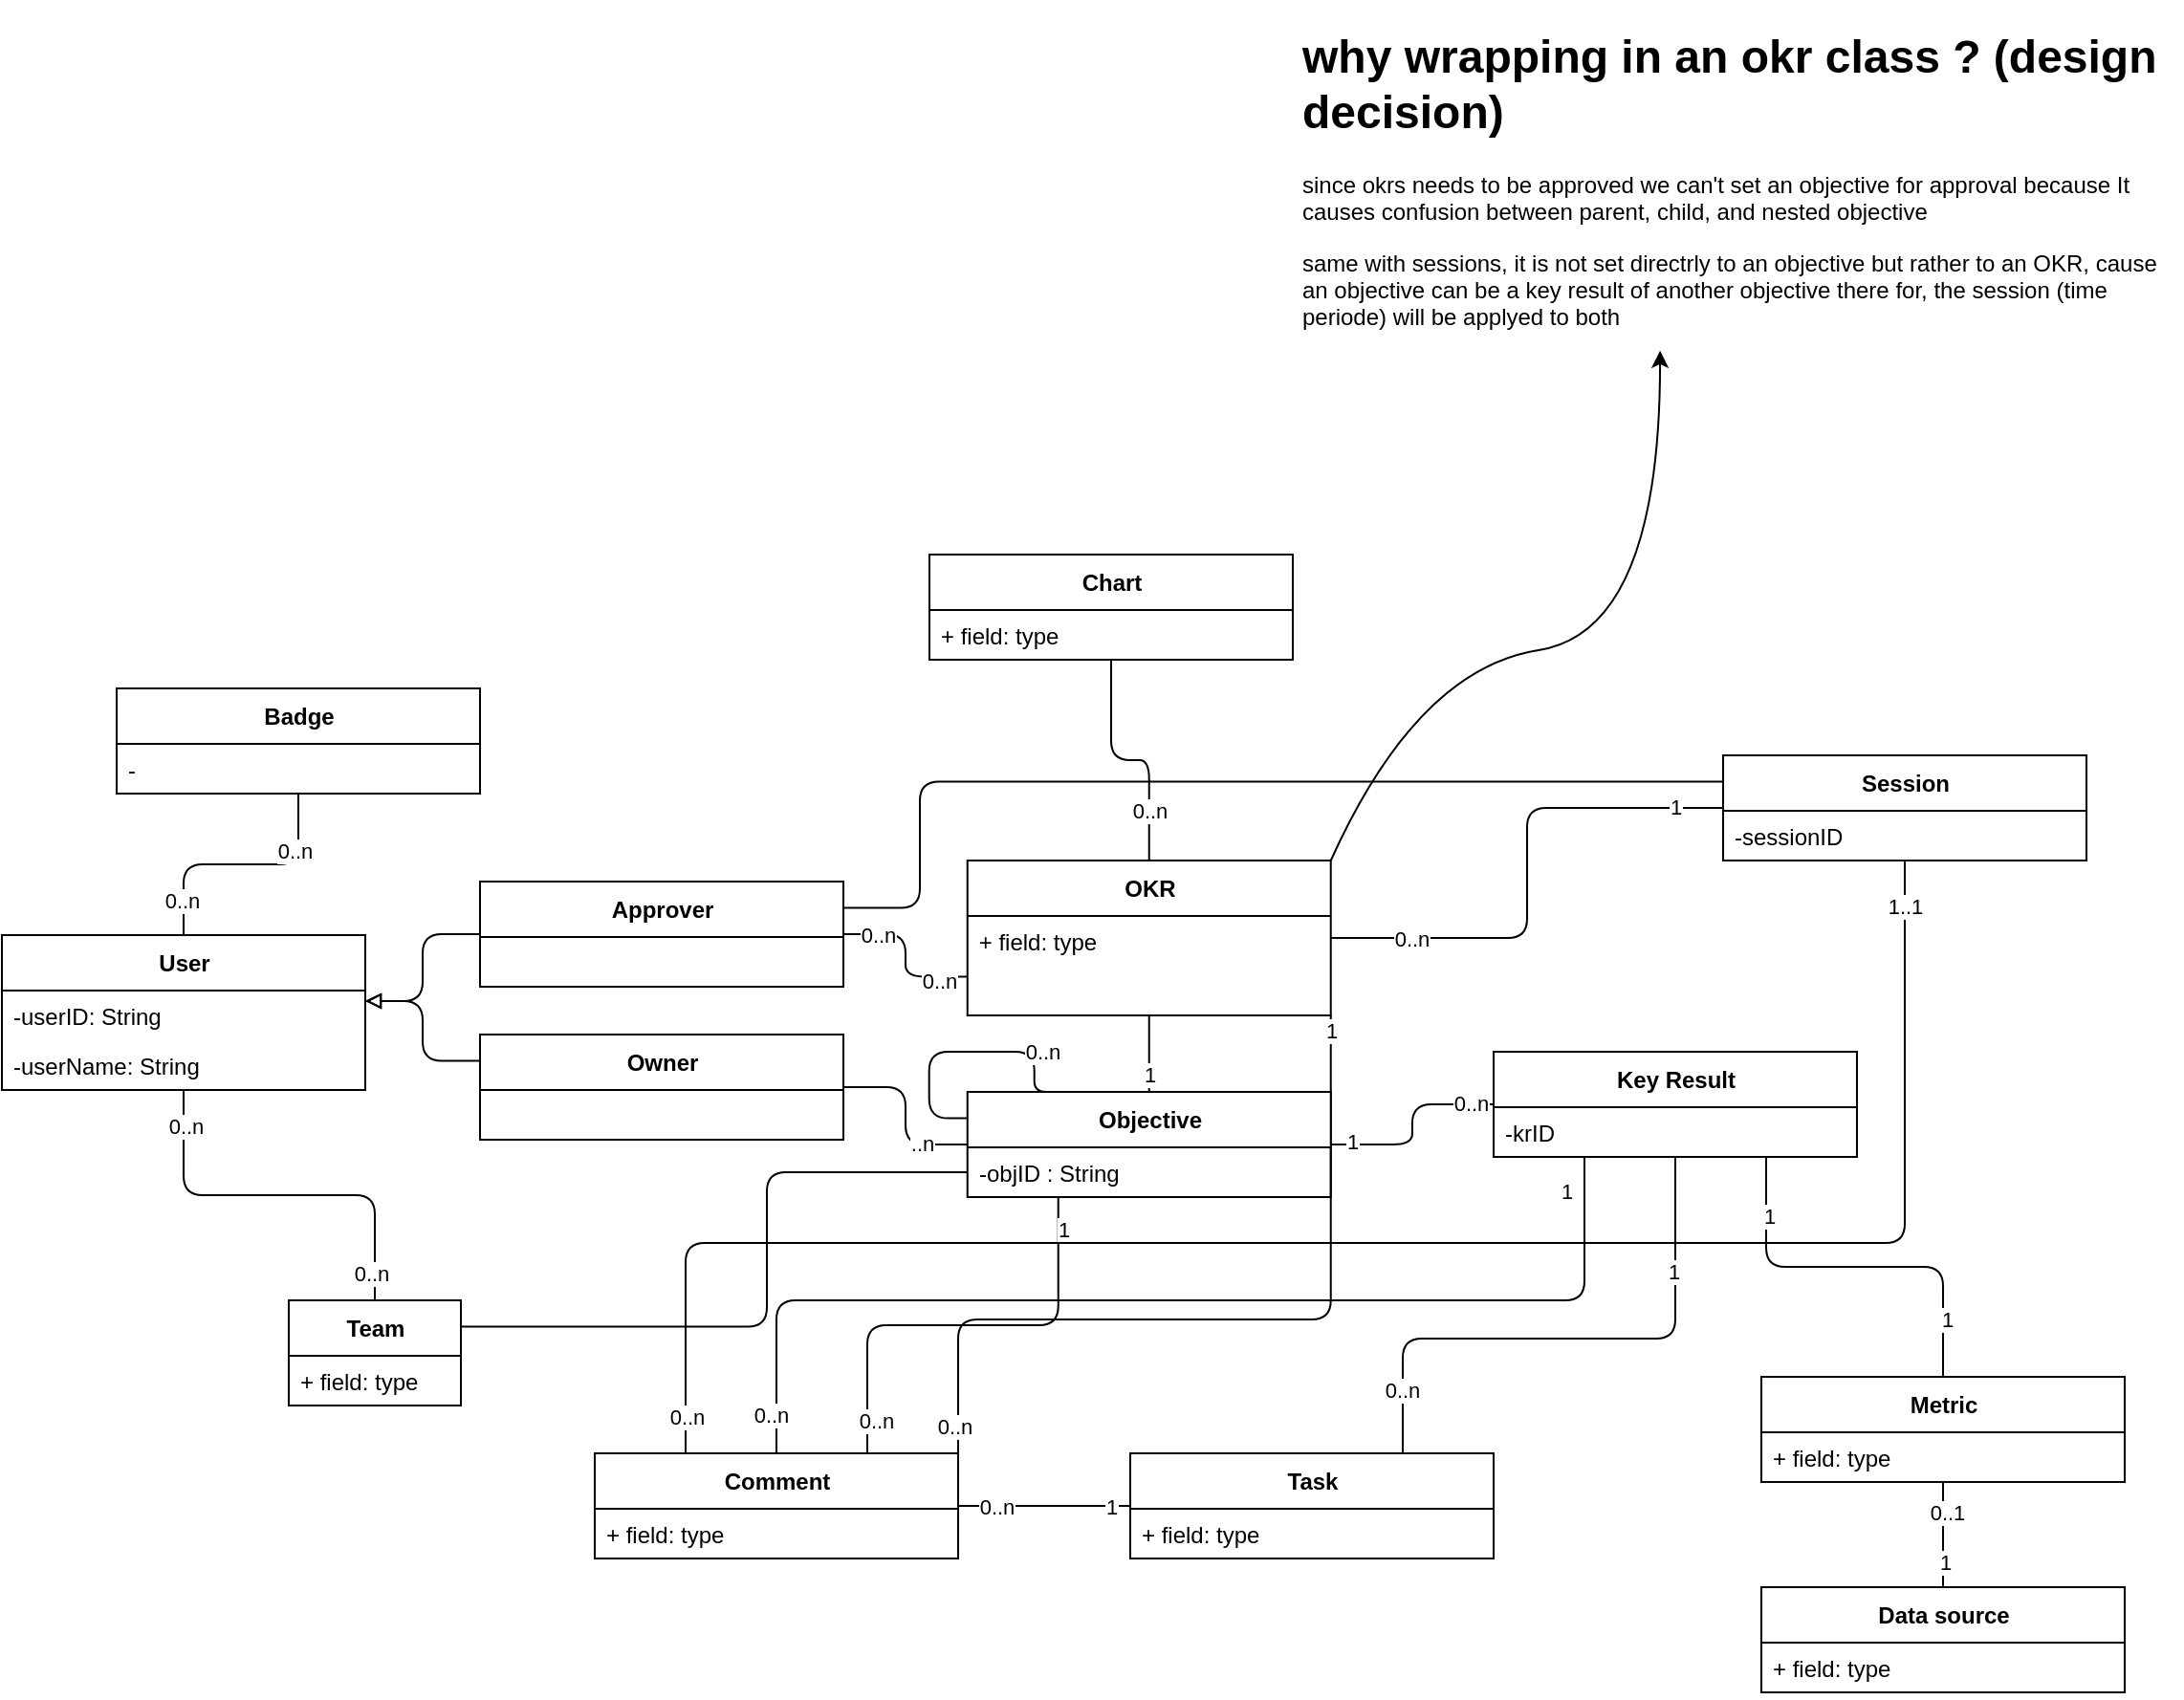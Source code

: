 <mxfile>
    <diagram id="W5ZfDLvo8_gCMa8vNS1i" name="Page-1">
        <mxGraphModel dx="1812" dy="1846" grid="1" gridSize="10" guides="1" tooltips="1" connect="1" arrows="1" fold="1" page="1" pageScale="1" pageWidth="850" pageHeight="1100" math="0" shadow="0">
            <root>
                <mxCell id="0"/>
                <mxCell id="1" parent="0"/>
                <mxCell id="dLR3dukY0bsqCnxzX5Ph-73" style="edgeStyle=elbowEdgeStyle;orthogonalLoop=1;jettySize=auto;elbow=vertical;html=1;entryX=0.5;entryY=0;entryDx=0;entryDy=0;endArrow=none;endFill=0;rounded=1;" parent="1" source="dLR3dukY0bsqCnxzX5Ph-20" target="dLR3dukY0bsqCnxzX5Ph-38" edge="1">
                    <mxGeometry relative="1" as="geometry"/>
                </mxCell>
                <mxCell id="dLR3dukY0bsqCnxzX5Ph-134" value="1" style="edgeLabel;html=1;align=center;verticalAlign=middle;resizable=0;points=[];fontSize=11;fontFamily=Helvetica;fontColor=default;" parent="dLR3dukY0bsqCnxzX5Ph-73" vertex="1" connectable="0">
                    <mxGeometry x="0.746" relative="1" as="geometry">
                        <mxPoint y="-4" as="offset"/>
                    </mxGeometry>
                </mxCell>
                <mxCell id="dLR3dukY0bsqCnxzX5Ph-100" style="edgeStyle=elbowEdgeStyle;shape=connector;orthogonalLoop=1;jettySize=auto;html=1;exitX=1;exitY=0.5;exitDx=0;exitDy=0;entryX=0;entryY=0.5;entryDx=0;entryDy=0;labelBackgroundColor=default;fontFamily=Helvetica;fontSize=11;fontColor=default;startArrow=none;startFill=0;endArrow=none;endFill=0;strokeColor=default;rounded=1;" parent="1" source="dLR3dukY0bsqCnxzX5Ph-20" target="dLR3dukY0bsqCnxzX5Ph-27" edge="1">
                    <mxGeometry relative="1" as="geometry"/>
                </mxCell>
                <mxCell id="dLR3dukY0bsqCnxzX5Ph-104" value="1" style="edgeLabel;html=1;align=center;verticalAlign=middle;resizable=0;points=[];fontSize=11;fontFamily=Helvetica;fontColor=default;" parent="dLR3dukY0bsqCnxzX5Ph-100" vertex="1" connectable="0">
                    <mxGeometry x="0.882" y="1" relative="1" as="geometry">
                        <mxPoint x="-9" as="offset"/>
                    </mxGeometry>
                </mxCell>
                <mxCell id="dLR3dukY0bsqCnxzX5Ph-105" value="0..n" style="edgeLabel;html=1;align=center;verticalAlign=middle;resizable=0;points=[];fontSize=11;fontFamily=Helvetica;fontColor=default;" parent="dLR3dukY0bsqCnxzX5Ph-100" vertex="1" connectable="0">
                    <mxGeometry x="-0.782" relative="1" as="geometry">
                        <mxPoint x="12" as="offset"/>
                    </mxGeometry>
                </mxCell>
                <mxCell id="dLR3dukY0bsqCnxzX5Ph-20" value="OKR" style="swimlane;fontStyle=1;align=center;verticalAlign=middle;childLayout=stackLayout;horizontal=1;startSize=29;horizontalStack=0;resizeParent=1;resizeParentMax=0;resizeLast=0;collapsible=0;marginBottom=0;html=1;sketch=0;shadow=0;" parent="1" vertex="1">
                    <mxGeometry x="214.87" y="220" width="190" height="81" as="geometry"/>
                </mxCell>
                <mxCell id="36" value="+ field: type" style="text;strokeColor=none;fillColor=none;align=left;verticalAlign=top;spacingLeft=4;spacingRight=4;overflow=hidden;rotatable=0;points=[[0,0.5],[1,0.5]];portConstraint=eastwest;sketch=0;shadow=0;" vertex="1" parent="dLR3dukY0bsqCnxzX5Ph-20">
                    <mxGeometry y="29" width="190" height="26" as="geometry"/>
                </mxCell>
                <mxCell id="84" style="text;strokeColor=none;fillColor=none;align=left;verticalAlign=top;spacingLeft=4;spacingRight=4;overflow=hidden;rotatable=0;points=[[0,0.5],[1,0.5]];portConstraint=eastwest;sketch=0;shadow=0;" vertex="1" parent="dLR3dukY0bsqCnxzX5Ph-20">
                    <mxGeometry y="55" width="190" height="26" as="geometry"/>
                </mxCell>
                <mxCell id="dLR3dukY0bsqCnxzX5Ph-69" style="edgeStyle=orthogonalEdgeStyle;orthogonalLoop=1;jettySize=auto;html=1;exitX=0;exitY=0.5;exitDx=0;exitDy=0;endArrow=none;endFill=0;rounded=1;" parent="1" source="dLR3dukY0bsqCnxzX5Ph-23" target="dLR3dukY0bsqCnxzX5Ph-38" edge="1">
                    <mxGeometry relative="1" as="geometry"/>
                </mxCell>
                <mxCell id="dLR3dukY0bsqCnxzX5Ph-70" value="0..n" style="edgeLabel;html=1;align=center;verticalAlign=middle;resizable=0;points=[];" parent="dLR3dukY0bsqCnxzX5Ph-69" vertex="1" connectable="0">
                    <mxGeometry x="-0.766" y="-1" relative="1" as="geometry">
                        <mxPoint as="offset"/>
                    </mxGeometry>
                </mxCell>
                <mxCell id="dLR3dukY0bsqCnxzX5Ph-71" value="1" style="edgeLabel;html=1;align=center;verticalAlign=middle;resizable=0;points=[];" parent="dLR3dukY0bsqCnxzX5Ph-69" vertex="1" connectable="0">
                    <mxGeometry x="0.787" y="-2" relative="1" as="geometry">
                        <mxPoint as="offset"/>
                    </mxGeometry>
                </mxCell>
                <mxCell id="11" style="edgeStyle=elbowEdgeStyle;elbow=vertical;html=1;exitX=0.5;exitY=1;exitDx=0;exitDy=0;entryX=0.75;entryY=0;entryDx=0;entryDy=0;fontFamily=Times New Roman;endArrow=none;endFill=0;" parent="1" source="dLR3dukY0bsqCnxzX5Ph-23" target="dLR3dukY0bsqCnxzX5Ph-33" edge="1">
                    <mxGeometry relative="1" as="geometry">
                        <Array as="points">
                            <mxPoint x="430" y="470"/>
                        </Array>
                    </mxGeometry>
                </mxCell>
                <mxCell id="14" value="1" style="edgeLabel;html=1;align=center;verticalAlign=middle;resizable=0;points=[];fontSize=11;fontFamily=Helvetica;fontColor=default;" parent="11" vertex="1" connectable="0">
                    <mxGeometry x="-0.351" relative="1" as="geometry">
                        <mxPoint y="-35" as="offset"/>
                    </mxGeometry>
                </mxCell>
                <mxCell id="15" value="0..n" style="edgeLabel;html=1;align=center;verticalAlign=middle;resizable=0;points=[];fontSize=11;fontFamily=Helvetica;fontColor=default;" parent="11" vertex="1" connectable="0">
                    <mxGeometry x="0.775" y="-1" relative="1" as="geometry">
                        <mxPoint as="offset"/>
                    </mxGeometry>
                </mxCell>
                <mxCell id="dLR3dukY0bsqCnxzX5Ph-23" value="Key Result&lt;span style=&quot;color: rgba(0 , 0 , 0 , 0) ; font-family: monospace ; font-size: 0px ; font-weight: 400&quot;&gt;%3CmxGraphModel%3E%3Croot%3E%3CmxCell%20id%3D%220%22%2F%3E%3CmxCell%20id%3D%221%22%20parent%3D%220%22%2F%3E%3CmxCell%20id%3D%222%22%20value%3D%22OKR%22%20style%3D%22swimlane%3BfontStyle%3D1%3Balign%3Dcenter%3BverticalAlign%3Dmiddle%3BchildLayout%3DstackLayout%3Bhorizontal%3D1%3BstartSize%3D29%3BhorizontalStack%3D0%3BresizeParent%3D1%3BresizeParentMax%3D0%3BresizeLast%3D0%3Bcollapsible%3D0%3BmarginBottom%3D0%3Bhtml%3D1%3B%22%20vertex%3D%221%22%20parent%3D%221%22%3E%3CmxGeometry%20x%3D%22230%22%20y%3D%22270%22%20width%3D%22140%22%20height%3D%2254%22%20as%3D%22geometry%22%2F%3E%3C%2FmxCell%3E%3C%2Froot%3E%3C%2FmxGraphModel%3E&lt;/span&gt;&lt;span style=&quot;color: rgba(0 , 0 , 0 , 0) ; font-family: monospace ; font-size: 0px ; font-weight: 400&quot;&gt;%3CmxGraphModel%3E%3Croot%3E%3CmxCell%20id%3D%220%22%2F%3E%3CmxCell%20id%3D%221%22%20parent%3D%220%22%2F%3E%3CmxCell%20id%3D%222%22%20value%3D%22OKR%22%20style%3D%22swimlane%3BfontStyle%3D1%3Balign%3Dcenter%3BverticalAlign%3Dmiddle%3BchildLayout%3DstackLayout%3Bhorizontal%3D1%3BstartSize%3D29%3BhorizontalStack%3D0%3BresizeParent%3D1%3BresizeParentMax%3D0%3BresizeLast%3D0%3Bcollapsible%3D0%3BmarginBottom%3D0%3Bhtml%3D1%3B%22%20vertex%3D%221%22%20parent%3D%221%22%3E%3CmxGeometry%20x%3D%22230%22%20y%3D%22270%22%20width%3D%22140%22%20height%3D%2254%22%20as%3D%22geometry%22%2F%3E%3C%2FmxCell%3E%3C%2Froot%3E%3C%2FmxGraphModel%3E&lt;/span&gt;" style="swimlane;fontStyle=1;align=center;verticalAlign=middle;childLayout=stackLayout;horizontal=1;startSize=29;horizontalStack=0;resizeParent=1;resizeParentMax=0;resizeLast=0;collapsible=0;marginBottom=0;html=1;sketch=0;shadow=0;" parent="1" vertex="1">
                    <mxGeometry x="490" y="320" width="190" height="55" as="geometry"/>
                </mxCell>
                <mxCell id="74" value="-krID" style="text;strokeColor=none;fillColor=none;align=left;verticalAlign=top;spacingLeft=4;spacingRight=4;overflow=hidden;rotatable=0;points=[[0,0.5],[1,0.5]];portConstraint=eastwest;shadow=0;sketch=0;fontFamily=Helvetica;fontSize=12;fontColor=default;startSize=29;html=1;" vertex="1" parent="dLR3dukY0bsqCnxzX5Ph-23">
                    <mxGeometry y="29" width="190" height="26" as="geometry"/>
                </mxCell>
                <mxCell id="dLR3dukY0bsqCnxzX5Ph-27" value="Session" style="swimlane;fontStyle=1;align=center;verticalAlign=middle;childLayout=stackLayout;horizontal=1;startSize=29;horizontalStack=0;resizeParent=1;resizeParentMax=0;resizeLast=0;collapsible=0;marginBottom=0;html=1;sketch=0;shadow=0;" parent="1" vertex="1">
                    <mxGeometry x="610" y="165" width="190" height="55" as="geometry"/>
                </mxCell>
                <mxCell id="49" value="-sessionID" style="text;strokeColor=none;fillColor=none;align=left;verticalAlign=top;spacingLeft=4;spacingRight=4;overflow=hidden;rotatable=0;points=[[0,0.5],[1,0.5]];portConstraint=eastwest;shadow=0;sketch=0;fontFamily=Helvetica;fontSize=12;fontColor=default;startSize=29;html=1;" vertex="1" parent="dLR3dukY0bsqCnxzX5Ph-27">
                    <mxGeometry y="29" width="190" height="26" as="geometry"/>
                </mxCell>
                <mxCell id="dLR3dukY0bsqCnxzX5Ph-96" style="edgeStyle=elbowEdgeStyle;shape=connector;orthogonalLoop=1;jettySize=auto;html=1;exitX=0.5;exitY=1;exitDx=0;exitDy=0;entryX=0.5;entryY=0;entryDx=0;entryDy=0;labelBackgroundColor=default;fontFamily=Helvetica;fontSize=11;fontColor=default;startArrow=none;startFill=0;endArrow=none;endFill=0;strokeColor=default;rounded=1;elbow=vertical;" parent="1" source="dLR3dukY0bsqCnxzX5Ph-28" target="dLR3dukY0bsqCnxzX5Ph-77" edge="1">
                    <mxGeometry relative="1" as="geometry"/>
                </mxCell>
                <mxCell id="dLR3dukY0bsqCnxzX5Ph-131" value="0..n" style="edgeLabel;html=1;align=center;verticalAlign=middle;resizable=0;points=[];fontSize=11;fontFamily=Helvetica;fontColor=default;" parent="dLR3dukY0bsqCnxzX5Ph-96" vertex="1" connectable="0">
                    <mxGeometry x="0.645" y="-2" relative="1" as="geometry">
                        <mxPoint y="23" as="offset"/>
                    </mxGeometry>
                </mxCell>
                <mxCell id="dLR3dukY0bsqCnxzX5Ph-132" value="0..n" style="edgeLabel;html=1;align=center;verticalAlign=middle;resizable=0;points=[];fontSize=11;fontFamily=Helvetica;fontColor=default;" parent="dLR3dukY0bsqCnxzX5Ph-96" vertex="1" connectable="0">
                    <mxGeometry x="-0.682" y="1" relative="1" as="geometry">
                        <mxPoint y="-15" as="offset"/>
                    </mxGeometry>
                </mxCell>
                <mxCell id="dLR3dukY0bsqCnxzX5Ph-28" value="User&lt;span style=&quot;color: rgba(0 , 0 , 0 , 0) ; font-family: monospace ; font-size: 0px ; font-weight: 400&quot;&gt;%3CmxGraphModel%3E%3Croot%3E%3CmxCell%20id%3D%220%22%2F%3E%3CmxCell%20id%3D%221%22%20parent%3D%220%22%2F%3E%3CmxCell%20id%3D%222%22%20value%3D%22Key%20Result%26lt%3Bspan%20style%3D%26quot%3Bcolor%3A%20rgba(0%20%2C%200%20%2C%200%20%2C%200)%20%3B%20font-family%3A%20monospace%20%3B%20font-size%3A%200px%20%3B%20font-weight%3A%20400%26quot%3B%26gt%3B%253CmxGraphModel%253E%253Croot%253E%253CmxCell%2520id%253D%25220%2522%252F%253E%253CmxCell%2520id%253D%25221%2522%2520parent%253D%25220%2522%252F%253E%253CmxCell%2520id%253D%25222%2522%2520value%253D%2522OKR%2522%2520style%253D%2522swimlane%253BfontStyle%253D1%253Balign%253Dcenter%253BverticalAlign%253Dmiddle%253BchildLayout%253DstackLayout%253Bhorizontal%253D1%253BstartSize%253D29%253BhorizontalStack%253D0%253BresizeParent%253D1%253BresizeParentMax%253D0%253BresizeLast%253D0%253Bcollapsible%253D0%253BmarginBottom%253D0%253Bhtml%253D1%253B%2522%2520vertex%253D%25221%2522%2520parent%253D%25221%2522%253E%253CmxGeometry%2520x%253D%2522230%2522%2520y%253D%2522270%2522%2520width%253D%2522140%2522%2520height%253D%252254%2522%2520as%253D%2522geometry%2522%252F%253E%253C%252FmxCell%253E%253C%252Froot%253E%253C%252FmxGraphModel%253E%26lt%3B%2Fspan%26gt%3B%26lt%3Bspan%20style%3D%26quot%3Bcolor%3A%20rgba(0%20%2C%200%20%2C%200%20%2C%200)%20%3B%20font-family%3A%20monospace%20%3B%20font-size%3A%200px%20%3B%20font-weight%3A%20400%26quot%3B%26gt%3B%253CmxGraphModel%253E%253Croot%253E%253CmxCell%2520id%253D%25220%2522%252F%253E%253CmxCell%2520id%253D%25221%2522%2520parent%253D%25220%2522%252F%253E%253CmxCell%2520id%253D%25222%2522%2520value%253D%2522OKR%2522%2520style%253D%2522swimlane%253BfontStyle%253D1%253Balign%253Dcenter%253BverticalAlign%253Dmiddle%253BchildLayout%253DstackLayout%253Bhorizontal%253D1%253BstartSize%253D29%253BhorizontalStack%253D0%253BresizeParent%253D1%253BresizeParentMax%253D0%253BresizeLast%253D0%253Bcollapsible%253D0%253BmarginBottom%253D0%253Bhtml%253D1%253B%2522%2520vertex%253D%25221%2522%2520parent%253D%25221%2522%253E%253CmxGeometry%2520x%253D%2522230%2522%2520y%253D%2522270%2522%2520width%253D%2522140%2522%2520height%253D%252254%2522%2520as%253D%2522geometry%2522%252F%253E%253C%252FmxCell%253E%253C%252Froot%253E%253C%252FmxGraphModel%253E%26lt%3B%2Fspan%26gt%3B%22%20style%3D%22swimlane%3BfontStyle%3D1%3Balign%3Dcenter%3BverticalAlign%3Dmiddle%3BchildLayout%3DstackLayout%3Bhorizontal%3D1%3BstartSize%3D29%3BhorizontalStack%3D0%3BresizeParent%3D1%3BresizeParentMax%3D0%3BresizeLast%3D0%3Bcollapsible%3D0%3BmarginBottom%3D0%3Bhtml%3D1%3B%22%20vertex%3D%221%22%20parent%3D%221%22%3E%3CmxGeometry%20x%3D%22500%22%20y%3D%22350%22%20width%3D%22140%22%20height%3D%2254%22%20as%3D%22geometry%22%2F%3E%3C%2FmxCell%3E%3C%2Froot%3E%3C%2FmxGraphModel%3E&lt;/span&gt;" style="swimlane;fontStyle=1;align=center;verticalAlign=middle;childLayout=stackLayout;horizontal=1;startSize=29;horizontalStack=0;resizeParent=1;resizeParentMax=0;resizeLast=0;collapsible=0;marginBottom=0;html=1;sketch=0;shadow=0;" parent="1" vertex="1">
                    <mxGeometry x="-290" y="259" width="190" height="81" as="geometry"/>
                </mxCell>
                <mxCell id="83" value="-userID: String" style="text;strokeColor=none;fillColor=none;align=left;verticalAlign=top;spacingLeft=4;spacingRight=4;overflow=hidden;rotatable=0;points=[[0,0.5],[1,0.5]];portConstraint=eastwest;shadow=0;sketch=0;fontFamily=Helvetica;fontSize=12;fontColor=default;startSize=29;html=1;" vertex="1" parent="dLR3dukY0bsqCnxzX5Ph-28">
                    <mxGeometry y="29" width="190" height="26" as="geometry"/>
                </mxCell>
                <mxCell id="87" value="-userName: String" style="text;strokeColor=none;fillColor=none;align=left;verticalAlign=top;spacingLeft=4;spacingRight=4;overflow=hidden;rotatable=0;points=[[0,0.5],[1,0.5]];portConstraint=eastwest;shadow=0;sketch=0;fontFamily=Helvetica;fontSize=12;fontColor=default;startSize=29;html=1;" vertex="1" parent="dLR3dukY0bsqCnxzX5Ph-28">
                    <mxGeometry y="55" width="190" height="26" as="geometry"/>
                </mxCell>
                <mxCell id="dLR3dukY0bsqCnxzX5Ph-62" style="edgeStyle=elbowEdgeStyle;orthogonalLoop=1;jettySize=auto;html=1;entryX=0;entryY=0.5;entryDx=0;entryDy=0;endArrow=none;endFill=0;exitX=1;exitY=0.5;exitDx=0;exitDy=0;rounded=1;" parent="1" source="dLR3dukY0bsqCnxzX5Ph-29" target="dLR3dukY0bsqCnxzX5Ph-38" edge="1">
                    <mxGeometry relative="1" as="geometry"/>
                </mxCell>
                <mxCell id="dLR3dukY0bsqCnxzX5Ph-65" value="..n" style="edgeLabel;html=1;align=center;verticalAlign=middle;resizable=0;points=[];" parent="dLR3dukY0bsqCnxzX5Ph-62" vertex="1" connectable="0">
                    <mxGeometry x="0.901" y="1" relative="1" as="geometry">
                        <mxPoint x="-19" as="offset"/>
                    </mxGeometry>
                </mxCell>
                <mxCell id="dLR3dukY0bsqCnxzX5Ph-98" style="edgeStyle=elbowEdgeStyle;shape=connector;orthogonalLoop=1;jettySize=auto;html=1;exitX=0;exitY=0.25;exitDx=0;exitDy=0;entryX=1;entryY=0.5;entryDx=0;entryDy=0;labelBackgroundColor=default;fontFamily=Helvetica;fontSize=11;fontColor=default;startArrow=none;startFill=0;endArrow=block;endFill=0;strokeColor=default;rounded=1;" parent="1" source="dLR3dukY0bsqCnxzX5Ph-29" edge="1">
                    <mxGeometry relative="1" as="geometry">
                        <mxPoint x="-100" y="293.5" as="targetPoint"/>
                    </mxGeometry>
                </mxCell>
                <mxCell id="dLR3dukY0bsqCnxzX5Ph-29" value="Owner" style="swimlane;fontStyle=1;align=center;verticalAlign=middle;childLayout=stackLayout;horizontal=1;startSize=29;horizontalStack=0;resizeParent=1;resizeParentMax=0;resizeLast=0;collapsible=0;marginBottom=0;html=1;sketch=0;shadow=0;" parent="1" vertex="1">
                    <mxGeometry x="-40" y="311" width="190" height="55" as="geometry"/>
                </mxCell>
                <mxCell id="dLR3dukY0bsqCnxzX5Ph-118" style="edgeStyle=elbowEdgeStyle;shape=connector;orthogonalLoop=1;jettySize=auto;elbow=vertical;html=1;entryX=0.5;entryY=0;entryDx=0;entryDy=0;labelBackgroundColor=default;fontFamily=Helvetica;fontSize=11;fontColor=default;startArrow=none;startFill=0;endArrow=none;endFill=0;strokeColor=default;rounded=1;" parent="1" source="dLR3dukY0bsqCnxzX5Ph-31" target="dLR3dukY0bsqCnxzX5Ph-28" edge="1">
                    <mxGeometry relative="1" as="geometry"/>
                </mxCell>
                <mxCell id="dLR3dukY0bsqCnxzX5Ph-119" value="0..n" style="edgeLabel;html=1;align=center;verticalAlign=middle;resizable=0;points=[];fontSize=11;fontFamily=Helvetica;fontColor=default;" parent="dLR3dukY0bsqCnxzX5Ph-118" vertex="1" connectable="0">
                    <mxGeometry x="0.725" y="-1" relative="1" as="geometry">
                        <mxPoint as="offset"/>
                    </mxGeometry>
                </mxCell>
                <mxCell id="dLR3dukY0bsqCnxzX5Ph-120" value="0..n" style="edgeLabel;html=1;align=center;verticalAlign=middle;resizable=0;points=[];fontSize=11;fontFamily=Helvetica;fontColor=default;" parent="dLR3dukY0bsqCnxzX5Ph-118" vertex="1" connectable="0">
                    <mxGeometry x="-0.549" y="-2" relative="1" as="geometry">
                        <mxPoint as="offset"/>
                    </mxGeometry>
                </mxCell>
                <mxCell id="dLR3dukY0bsqCnxzX5Ph-31" value="Badge" style="swimlane;fontStyle=1;align=center;verticalAlign=middle;childLayout=stackLayout;horizontal=1;startSize=29;horizontalStack=0;resizeParent=1;resizeParentMax=0;resizeLast=0;collapsible=0;marginBottom=0;html=1;sketch=0;shadow=0;" parent="1" vertex="1">
                    <mxGeometry x="-230" y="130" width="190" height="55" as="geometry"/>
                </mxCell>
                <mxCell id="81" value="-" style="text;strokeColor=none;fillColor=none;align=left;verticalAlign=top;spacingLeft=4;spacingRight=4;overflow=hidden;rotatable=0;points=[[0,0.5],[1,0.5]];portConstraint=eastwest;shadow=0;sketch=0;fontFamily=Helvetica;fontSize=12;fontColor=default;startSize=29;html=1;" vertex="1" parent="dLR3dukY0bsqCnxzX5Ph-31">
                    <mxGeometry y="29" width="190" height="26" as="geometry"/>
                </mxCell>
                <mxCell id="dLR3dukY0bsqCnxzX5Ph-112" style="edgeStyle=elbowEdgeStyle;shape=connector;orthogonalLoop=1;jettySize=auto;html=1;exitX=0.75;exitY=0;exitDx=0;exitDy=0;entryX=0.25;entryY=1;entryDx=0;entryDy=0;labelBackgroundColor=default;fontFamily=Helvetica;fontSize=11;fontColor=default;startArrow=none;startFill=0;endArrow=none;endFill=0;strokeColor=default;elbow=vertical;rounded=1;" parent="1" source="dLR3dukY0bsqCnxzX5Ph-32" target="dLR3dukY0bsqCnxzX5Ph-38" edge="1">
                    <mxGeometry relative="1" as="geometry"/>
                </mxCell>
                <mxCell id="dLR3dukY0bsqCnxzX5Ph-113" value="1" style="edgeLabel;html=1;align=center;verticalAlign=middle;resizable=0;points=[];fontSize=11;fontFamily=Helvetica;fontColor=default;" parent="dLR3dukY0bsqCnxzX5Ph-112" vertex="1" connectable="0">
                    <mxGeometry x="0.859" y="-2" relative="1" as="geometry">
                        <mxPoint as="offset"/>
                    </mxGeometry>
                </mxCell>
                <mxCell id="dLR3dukY0bsqCnxzX5Ph-114" value="0..n" style="edgeLabel;html=1;align=center;verticalAlign=middle;resizable=0;points=[];fontSize=11;fontFamily=Helvetica;fontColor=default;" parent="dLR3dukY0bsqCnxzX5Ph-112" vertex="1" connectable="0">
                    <mxGeometry x="-0.849" y="-4" relative="1" as="geometry">
                        <mxPoint as="offset"/>
                    </mxGeometry>
                </mxCell>
                <mxCell id="dLR3dukY0bsqCnxzX5Ph-115" style="edgeStyle=elbowEdgeStyle;shape=connector;orthogonalLoop=1;jettySize=auto;html=1;entryX=0;entryY=0.5;entryDx=0;entryDy=0;labelBackgroundColor=default;fontFamily=Helvetica;fontSize=11;fontColor=default;startArrow=none;startFill=0;endArrow=none;endFill=0;strokeColor=default;rounded=1;" parent="1" source="dLR3dukY0bsqCnxzX5Ph-32" target="dLR3dukY0bsqCnxzX5Ph-33" edge="1">
                    <mxGeometry relative="1" as="geometry"/>
                </mxCell>
                <mxCell id="dLR3dukY0bsqCnxzX5Ph-124" value="0..n" style="edgeLabel;html=1;align=center;verticalAlign=middle;resizable=0;points=[];fontSize=11;fontFamily=Helvetica;fontColor=default;" parent="dLR3dukY0bsqCnxzX5Ph-115" vertex="1" connectable="0">
                    <mxGeometry x="-0.054" y="1" relative="1" as="geometry">
                        <mxPoint x="-23" y="1" as="offset"/>
                    </mxGeometry>
                </mxCell>
                <mxCell id="dLR3dukY0bsqCnxzX5Ph-125" value="1" style="edgeLabel;html=1;align=center;verticalAlign=middle;resizable=0;points=[];fontSize=11;fontFamily=Helvetica;fontColor=default;" parent="dLR3dukY0bsqCnxzX5Ph-115" vertex="1" connectable="0">
                    <mxGeometry x="0.776" relative="1" as="geometry">
                        <mxPoint as="offset"/>
                    </mxGeometry>
                </mxCell>
                <mxCell id="dLR3dukY0bsqCnxzX5Ph-126" style="edgeStyle=elbowEdgeStyle;shape=connector;orthogonalLoop=1;jettySize=auto;elbow=vertical;html=1;exitX=0.5;exitY=0;exitDx=0;exitDy=0;labelBackgroundColor=default;fontFamily=Helvetica;fontSize=11;fontColor=default;startArrow=none;startFill=0;endArrow=none;endFill=0;strokeColor=default;rounded=1;entryX=0.25;entryY=1;entryDx=0;entryDy=0;" parent="1" source="dLR3dukY0bsqCnxzX5Ph-32" target="dLR3dukY0bsqCnxzX5Ph-23" edge="1">
                    <mxGeometry relative="1" as="geometry">
                        <mxPoint x="440" y="390" as="targetPoint"/>
                        <Array as="points">
                            <mxPoint x="260" y="450"/>
                        </Array>
                    </mxGeometry>
                </mxCell>
                <mxCell id="dLR3dukY0bsqCnxzX5Ph-127" value="1" style="edgeLabel;html=1;align=center;verticalAlign=middle;resizable=0;points=[];fontSize=11;fontFamily=Helvetica;fontColor=default;" parent="dLR3dukY0bsqCnxzX5Ph-126" vertex="1" connectable="0">
                    <mxGeometry x="0.939" y="-1" relative="1" as="geometry">
                        <mxPoint x="-11" as="offset"/>
                    </mxGeometry>
                </mxCell>
                <mxCell id="dLR3dukY0bsqCnxzX5Ph-128" value="0..n" style="edgeLabel;html=1;align=center;verticalAlign=middle;resizable=0;points=[];fontSize=11;fontFamily=Helvetica;fontColor=default;" parent="dLR3dukY0bsqCnxzX5Ph-126" vertex="1" connectable="0">
                    <mxGeometry x="-0.93" y="3" relative="1" as="geometry">
                        <mxPoint as="offset"/>
                    </mxGeometry>
                </mxCell>
                <mxCell id="dLR3dukY0bsqCnxzX5Ph-135" style="edgeStyle=elbowEdgeStyle;shape=connector;orthogonalLoop=1;jettySize=auto;elbow=vertical;html=1;exitX=0.25;exitY=0;exitDx=0;exitDy=0;entryX=0.5;entryY=1;entryDx=0;entryDy=0;labelBackgroundColor=default;fontFamily=Helvetica;fontSize=11;fontColor=default;startArrow=none;startFill=0;endArrow=none;endFill=0;strokeColor=default;rounded=1;" parent="1" source="dLR3dukY0bsqCnxzX5Ph-32" target="dLR3dukY0bsqCnxzX5Ph-27" edge="1">
                    <mxGeometry relative="1" as="geometry">
                        <Array as="points">
                            <mxPoint x="250" y="420"/>
                        </Array>
                    </mxGeometry>
                </mxCell>
                <mxCell id="dLR3dukY0bsqCnxzX5Ph-136" value="1..1" style="edgeLabel;html=1;align=center;verticalAlign=middle;resizable=0;points=[];fontSize=11;fontFamily=Helvetica;fontColor=default;" parent="dLR3dukY0bsqCnxzX5Ph-135" vertex="1" connectable="0">
                    <mxGeometry x="0.949" relative="1" as="geometry">
                        <mxPoint as="offset"/>
                    </mxGeometry>
                </mxCell>
                <mxCell id="dLR3dukY0bsqCnxzX5Ph-137" value="0..n" style="edgeLabel;html=1;align=center;verticalAlign=middle;resizable=0;points=[];fontSize=11;fontFamily=Helvetica;fontColor=default;" parent="dLR3dukY0bsqCnxzX5Ph-135" vertex="1" connectable="0">
                    <mxGeometry x="-0.96" relative="1" as="geometry">
                        <mxPoint as="offset"/>
                    </mxGeometry>
                </mxCell>
                <mxCell id="dLR3dukY0bsqCnxzX5Ph-138" style="edgeStyle=elbowEdgeStyle;shape=connector;orthogonalLoop=1;jettySize=auto;elbow=vertical;html=1;exitX=1;exitY=0;exitDx=0;exitDy=0;labelBackgroundColor=default;fontFamily=Helvetica;fontSize=11;fontColor=default;startArrow=none;startFill=0;endArrow=none;endFill=0;strokeColor=default;entryX=1;entryY=1;entryDx=0;entryDy=0;rounded=1;" parent="1" source="dLR3dukY0bsqCnxzX5Ph-32" target="dLR3dukY0bsqCnxzX5Ph-20" edge="1">
                    <mxGeometry relative="1" as="geometry">
                        <mxPoint x="340" y="270" as="targetPoint"/>
                        <Array as="points">
                            <mxPoint x="240" y="460"/>
                        </Array>
                    </mxGeometry>
                </mxCell>
                <mxCell id="dLR3dukY0bsqCnxzX5Ph-139" value="0..n" style="edgeLabel;html=1;align=center;verticalAlign=middle;resizable=0;points=[];fontSize=11;fontFamily=Helvetica;fontColor=default;" parent="dLR3dukY0bsqCnxzX5Ph-138" vertex="1" connectable="0">
                    <mxGeometry x="-0.934" y="2" relative="1" as="geometry">
                        <mxPoint as="offset"/>
                    </mxGeometry>
                </mxCell>
                <mxCell id="dLR3dukY0bsqCnxzX5Ph-140" value="1" style="edgeLabel;html=1;align=center;verticalAlign=middle;resizable=0;points=[];fontSize=11;fontFamily=Helvetica;fontColor=default;" parent="dLR3dukY0bsqCnxzX5Ph-138" vertex="1" connectable="0">
                    <mxGeometry x="0.964" relative="1" as="geometry">
                        <mxPoint as="offset"/>
                    </mxGeometry>
                </mxCell>
                <mxCell id="dLR3dukY0bsqCnxzX5Ph-32" value="Comment" style="swimlane;fontStyle=1;align=center;verticalAlign=middle;childLayout=stackLayout;horizontal=1;startSize=29;horizontalStack=0;resizeParent=1;resizeParentMax=0;resizeLast=0;collapsible=0;marginBottom=0;html=1;sketch=0;shadow=0;" parent="1" vertex="1">
                    <mxGeometry x="20" y="530" width="190" height="55" as="geometry"/>
                </mxCell>
                <mxCell id="73" value="+ field: type" style="text;strokeColor=none;fillColor=none;align=left;verticalAlign=top;spacingLeft=4;spacingRight=4;overflow=hidden;rotatable=0;points=[[0,0.5],[1,0.5]];portConstraint=eastwest;shadow=0;sketch=0;fontFamily=Helvetica;fontSize=12;fontColor=default;startSize=29;html=1;" vertex="1" parent="dLR3dukY0bsqCnxzX5Ph-32">
                    <mxGeometry y="29" width="190" height="26" as="geometry"/>
                </mxCell>
                <mxCell id="dLR3dukY0bsqCnxzX5Ph-33" value="Task" style="swimlane;fontStyle=1;align=center;verticalAlign=middle;childLayout=stackLayout;horizontal=1;startSize=29;horizontalStack=0;resizeParent=1;resizeParentMax=0;resizeLast=0;collapsible=0;marginBottom=0;html=1;sketch=0;shadow=0;" parent="1" vertex="1">
                    <mxGeometry x="300" y="530" width="190" height="55" as="geometry"/>
                </mxCell>
                <mxCell id="76" value="+ field: type" style="text;strokeColor=none;fillColor=none;align=left;verticalAlign=top;spacingLeft=4;spacingRight=4;overflow=hidden;rotatable=0;points=[[0,0.5],[1,0.5]];portConstraint=eastwest;shadow=0;sketch=0;fontFamily=Helvetica;fontSize=12;fontColor=default;startSize=29;html=1;" vertex="1" parent="dLR3dukY0bsqCnxzX5Ph-33">
                    <mxGeometry y="29" width="190" height="26" as="geometry"/>
                </mxCell>
                <mxCell id="dLR3dukY0bsqCnxzX5Ph-74" style="edgeStyle=elbowEdgeStyle;orthogonalLoop=1;jettySize=auto;html=1;endArrow=none;endFill=0;entryX=0;entryY=0.75;entryDx=0;entryDy=0;exitX=1;exitY=0.5;exitDx=0;exitDy=0;rounded=1;" parent="1" source="dLR3dukY0bsqCnxzX5Ph-35" target="dLR3dukY0bsqCnxzX5Ph-20" edge="1">
                    <mxGeometry relative="1" as="geometry"/>
                </mxCell>
                <mxCell id="dLR3dukY0bsqCnxzX5Ph-75" value="0..n" style="edgeLabel;html=1;align=center;verticalAlign=middle;resizable=0;points=[];" parent="dLR3dukY0bsqCnxzX5Ph-74" vertex="1" connectable="0">
                    <mxGeometry x="0.876" y="-2" relative="1" as="geometry">
                        <mxPoint x="-10" as="offset"/>
                    </mxGeometry>
                </mxCell>
                <mxCell id="dLR3dukY0bsqCnxzX5Ph-76" value="0..n" style="edgeLabel;html=1;align=center;verticalAlign=middle;resizable=0;points=[];" parent="dLR3dukY0bsqCnxzX5Ph-74" vertex="1" connectable="0">
                    <mxGeometry x="-0.838" relative="1" as="geometry">
                        <mxPoint x="11" as="offset"/>
                    </mxGeometry>
                </mxCell>
                <mxCell id="dLR3dukY0bsqCnxzX5Ph-97" style="edgeStyle=elbowEdgeStyle;shape=connector;orthogonalLoop=1;jettySize=auto;html=1;exitX=0;exitY=0.5;exitDx=0;exitDy=0;entryX=1;entryY=0.5;entryDx=0;entryDy=0;labelBackgroundColor=default;fontFamily=Helvetica;fontSize=11;fontColor=default;startArrow=none;startFill=0;endArrow=block;endFill=0;strokeColor=default;rounded=1;" parent="1" source="dLR3dukY0bsqCnxzX5Ph-35" edge="1">
                    <mxGeometry relative="1" as="geometry">
                        <mxPoint x="-100" y="293.5" as="targetPoint"/>
                    </mxGeometry>
                </mxCell>
                <mxCell id="254" style="edgeStyle=elbowEdgeStyle;html=1;exitX=1;exitY=0.25;exitDx=0;exitDy=0;entryX=0;entryY=0.25;entryDx=0;entryDy=0;fontFamily=Helvetica;fontSize=12;fontColor=default;startSize=29;endArrow=none;endFill=0;" edge="1" parent="1" source="dLR3dukY0bsqCnxzX5Ph-35" target="dLR3dukY0bsqCnxzX5Ph-27">
                    <mxGeometry relative="1" as="geometry">
                        <Array as="points">
                            <mxPoint x="190" y="210"/>
                        </Array>
                    </mxGeometry>
                </mxCell>
                <mxCell id="dLR3dukY0bsqCnxzX5Ph-35" value="Approver" style="swimlane;fontStyle=1;align=center;verticalAlign=middle;childLayout=stackLayout;horizontal=1;startSize=29;horizontalStack=0;resizeParent=1;resizeParentMax=0;resizeLast=0;collapsible=0;marginBottom=0;html=1;sketch=0;shadow=0;" parent="1" vertex="1">
                    <mxGeometry x="-40" y="231" width="190" height="55" as="geometry"/>
                </mxCell>
                <mxCell id="dLR3dukY0bsqCnxzX5Ph-107" style="edgeStyle=elbowEdgeStyle;shape=connector;orthogonalLoop=1;jettySize=auto;html=1;entryX=0.75;entryY=1;entryDx=0;entryDy=0;labelBackgroundColor=default;fontFamily=Helvetica;fontSize=11;fontColor=default;startArrow=none;startFill=0;endArrow=none;endFill=0;strokeColor=default;rounded=1;elbow=vertical;" parent="1" source="dLR3dukY0bsqCnxzX5Ph-36" target="dLR3dukY0bsqCnxzX5Ph-23" edge="1">
                    <mxGeometry relative="1" as="geometry"/>
                </mxCell>
                <mxCell id="dLR3dukY0bsqCnxzX5Ph-108" value="1" style="edgeLabel;html=1;align=center;verticalAlign=middle;resizable=0;points=[];fontSize=11;fontFamily=Helvetica;fontColor=default;" parent="dLR3dukY0bsqCnxzX5Ph-107" vertex="1" connectable="0">
                    <mxGeometry x="-0.707" y="-2" relative="1" as="geometry">
                        <mxPoint as="offset"/>
                    </mxGeometry>
                </mxCell>
                <mxCell id="dLR3dukY0bsqCnxzX5Ph-109" value="1" style="edgeLabel;html=1;align=center;verticalAlign=middle;resizable=0;points=[];fontSize=11;fontFamily=Helvetica;fontColor=default;" parent="dLR3dukY0bsqCnxzX5Ph-107" vertex="1" connectable="0">
                    <mxGeometry x="0.728" y="-1" relative="1" as="geometry">
                        <mxPoint y="3" as="offset"/>
                    </mxGeometry>
                </mxCell>
                <mxCell id="dLR3dukY0bsqCnxzX5Ph-36" value="Metric" style="swimlane;fontStyle=1;align=center;verticalAlign=middle;childLayout=stackLayout;horizontal=1;startSize=29;horizontalStack=0;resizeParent=1;resizeParentMax=0;resizeLast=0;collapsible=0;marginBottom=0;html=1;sketch=0;shadow=0;comic=0;" parent="1" vertex="1">
                    <mxGeometry x="630" y="490" width="190" height="55" as="geometry"/>
                </mxCell>
                <mxCell id="75" value="+ field: type" style="text;strokeColor=none;fillColor=none;align=left;verticalAlign=top;spacingLeft=4;spacingRight=4;overflow=hidden;rotatable=0;points=[[0,0.5],[1,0.5]];portConstraint=eastwest;shadow=0;sketch=0;fontFamily=Helvetica;fontSize=12;fontColor=default;startSize=29;html=1;treeFolding=0;" vertex="1" parent="dLR3dukY0bsqCnxzX5Ph-36">
                    <mxGeometry y="29" width="190" height="26" as="geometry"/>
                </mxCell>
                <mxCell id="dLR3dukY0bsqCnxzX5Ph-57" value="" style="group;sketch=0;shadow=0;" parent="1" vertex="1" connectable="0">
                    <mxGeometry x="204.87" y="330" width="190" height="55" as="geometry"/>
                </mxCell>
                <mxCell id="dLR3dukY0bsqCnxzX5Ph-38" value="Objective" style="swimlane;fontStyle=1;align=center;verticalAlign=middle;childLayout=stackLayout;horizontal=1;startSize=29;horizontalStack=0;resizeParent=1;resizeParentMax=0;resizeLast=0;collapsible=0;marginBottom=0;html=1;sketch=0;shadow=0;" parent="dLR3dukY0bsqCnxzX5Ph-57" vertex="1">
                    <mxGeometry x="10" y="11" width="190" height="55" as="geometry"/>
                </mxCell>
                <mxCell id="48" value="-objID : String&amp;nbsp;" style="text;strokeColor=none;fillColor=none;align=left;verticalAlign=top;spacingLeft=4;spacingRight=4;overflow=hidden;rotatable=0;points=[[0,0.5],[1,0.5]];portConstraint=eastwest;shadow=0;sketch=0;fontFamily=Helvetica;fontSize=12;fontColor=default;startSize=29;html=1;" vertex="1" parent="dLR3dukY0bsqCnxzX5Ph-38">
                    <mxGeometry y="29" width="190" height="26" as="geometry"/>
                </mxCell>
                <mxCell id="dLR3dukY0bsqCnxzX5Ph-55" style="edgeStyle=orthogonalEdgeStyle;orthogonalLoop=1;jettySize=auto;html=1;exitX=0;exitY=0.25;exitDx=0;exitDy=0;entryX=0.25;entryY=0;entryDx=0;entryDy=0;endArrow=none;endFill=0;rounded=1;" parent="dLR3dukY0bsqCnxzX5Ph-57" source="dLR3dukY0bsqCnxzX5Ph-38" target="dLR3dukY0bsqCnxzX5Ph-38" edge="1">
                    <mxGeometry relative="1" as="geometry">
                        <Array as="points">
                            <mxPoint x="-10" y="25"/>
                            <mxPoint x="-10" y="-10"/>
                            <mxPoint x="45" y="-10"/>
                        </Array>
                    </mxGeometry>
                </mxCell>
                <mxCell id="dLR3dukY0bsqCnxzX5Ph-56" value="0..n" style="edgeLabel;html=1;align=center;verticalAlign=middle;resizable=0;points=[];" parent="dLR3dukY0bsqCnxzX5Ph-55" vertex="1" connectable="0">
                    <mxGeometry x="0.473" y="-2" relative="1" as="geometry">
                        <mxPoint x="8" y="-2" as="offset"/>
                    </mxGeometry>
                </mxCell>
                <mxCell id="dLR3dukY0bsqCnxzX5Ph-67" value="&lt;h1&gt;why wrapping in an okr class ? (design decision)&lt;/h1&gt;&lt;p&gt;since okrs needs to be approved we can't set an objective for approval because It causes confusion between parent, child, and nested objective&lt;/p&gt;&lt;p&gt;same with sessions, it is not set directrly to an objective but rather to an OKR, cause an objective can be a key result of another objective there for, the session (time periode) will be applyed to both&lt;/p&gt;" style="text;html=1;strokeColor=none;fillColor=none;spacing=5;spacingTop=-20;whiteSpace=wrap;overflow=hidden;rounded=0;sketch=0;shadow=0;" parent="1" vertex="1">
                    <mxGeometry x="385" y="-220" width="465" height="170" as="geometry"/>
                </mxCell>
                <mxCell id="3" style="edgeStyle=elbowEdgeStyle;html=1;exitX=1;exitY=0.25;exitDx=0;exitDy=0;endArrow=none;endFill=0;rounded=1;entryX=0;entryY=0.5;entryDx=0;entryDy=0;" parent="1" source="dLR3dukY0bsqCnxzX5Ph-77" edge="1" target="48">
                    <mxGeometry relative="1" as="geometry">
                        <mxPoint x="180" y="370" as="targetPoint"/>
                        <Array as="points">
                            <mxPoint x="110" y="390"/>
                        </Array>
                    </mxGeometry>
                </mxCell>
                <mxCell id="dLR3dukY0bsqCnxzX5Ph-77" value="Team" style="swimlane;fontStyle=1;align=center;verticalAlign=middle;childLayout=stackLayout;horizontal=1;startSize=29;horizontalStack=0;resizeParent=1;resizeParentMax=0;resizeLast=0;collapsible=0;marginBottom=0;html=1;sketch=0;shadow=0;" parent="1" vertex="1">
                    <mxGeometry x="-140" y="450" width="90" height="55" as="geometry"/>
                </mxCell>
                <mxCell id="47" value="+ field: type" style="text;strokeColor=none;fillColor=none;align=left;verticalAlign=top;spacingLeft=4;spacingRight=4;overflow=hidden;rotatable=0;points=[[0,0.5],[1,0.5]];portConstraint=eastwest;shadow=0;sketch=0;fontFamily=Helvetica;fontSize=12;fontColor=default;startSize=29;html=1;" vertex="1" parent="dLR3dukY0bsqCnxzX5Ph-77">
                    <mxGeometry y="29" width="90" height="26" as="geometry"/>
                </mxCell>
                <mxCell id="dLR3dukY0bsqCnxzX5Ph-122" style="edgeStyle=elbowEdgeStyle;shape=connector;orthogonalLoop=1;jettySize=auto;elbow=vertical;html=1;entryX=0.5;entryY=0;entryDx=0;entryDy=0;labelBackgroundColor=default;fontFamily=Helvetica;fontSize=11;fontColor=default;startArrow=none;startFill=0;endArrow=none;endFill=0;strokeColor=default;rounded=1;" parent="1" source="dLR3dukY0bsqCnxzX5Ph-121" target="dLR3dukY0bsqCnxzX5Ph-20" edge="1">
                    <mxGeometry relative="1" as="geometry"/>
                </mxCell>
                <mxCell id="dLR3dukY0bsqCnxzX5Ph-123" value="0..n" style="edgeLabel;html=1;align=center;verticalAlign=middle;resizable=0;points=[];fontSize=11;fontFamily=Helvetica;fontColor=default;" parent="dLR3dukY0bsqCnxzX5Ph-122" vertex="1" connectable="0">
                    <mxGeometry x="0.584" relative="1" as="geometry">
                        <mxPoint as="offset"/>
                    </mxGeometry>
                </mxCell>
                <UserObject label="Chart" id="dLR3dukY0bsqCnxzX5Ph-121">
                    <mxCell style="swimlane;fontStyle=1;align=center;verticalAlign=middle;childLayout=stackLayout;horizontal=1;startSize=29;horizontalStack=0;resizeParent=1;resizeParentMax=0;resizeLast=0;collapsible=0;marginBottom=0;html=1;sketch=0;shadow=0;" parent="1" vertex="1">
                        <mxGeometry x="195" y="60" width="190" height="55" as="geometry"/>
                    </mxCell>
                </UserObject>
                <mxCell id="80" value="+ field: type" style="text;strokeColor=none;fillColor=none;align=left;verticalAlign=top;spacingLeft=4;spacingRight=4;overflow=hidden;rotatable=0;points=[[0,0.5],[1,0.5]];portConstraint=eastwest;shadow=0;sketch=0;fontFamily=Helvetica;fontSize=12;fontColor=default;startSize=29;html=1;" vertex="1" parent="dLR3dukY0bsqCnxzX5Ph-121">
                    <mxGeometry y="29" width="190" height="26" as="geometry"/>
                </mxCell>
                <mxCell id="dLR3dukY0bsqCnxzX5Ph-130" value="" style="endArrow=classic;html=1;labelBackgroundColor=default;fontFamily=Helvetica;fontSize=11;fontColor=default;strokeColor=default;shape=connector;elbow=vertical;entryX=0.413;entryY=1.02;entryDx=0;entryDy=0;entryPerimeter=0;exitX=1;exitY=0;exitDx=0;exitDy=0;curved=1;" parent="1" source="dLR3dukY0bsqCnxzX5Ph-20" target="dLR3dukY0bsqCnxzX5Ph-67" edge="1">
                    <mxGeometry width="50" height="50" relative="1" as="geometry">
                        <mxPoint x="70" y="290" as="sourcePoint"/>
                        <mxPoint x="120" y="240" as="targetPoint"/>
                        <Array as="points">
                            <mxPoint x="450" y="120"/>
                            <mxPoint x="577" y="100"/>
                        </Array>
                    </mxGeometry>
                </mxCell>
                <mxCell id="19" style="edgeStyle=elbowEdgeStyle;shape=connector;rounded=1;elbow=vertical;html=1;entryX=0.5;entryY=1;entryDx=0;entryDy=0;labelBackgroundColor=default;fontFamily=Helvetica;fontSize=11;fontColor=default;endArrow=none;endFill=0;strokeColor=default;" parent="1" source="18" target="dLR3dukY0bsqCnxzX5Ph-36" edge="1">
                    <mxGeometry relative="1" as="geometry"/>
                </mxCell>
                <mxCell id="20" value="1" style="edgeLabel;html=1;align=center;verticalAlign=middle;resizable=0;points=[];fontSize=11;fontFamily=Helvetica;fontColor=default;" parent="19" vertex="1" connectable="0">
                    <mxGeometry x="-0.519" y="-1" relative="1" as="geometry">
                        <mxPoint as="offset"/>
                    </mxGeometry>
                </mxCell>
                <mxCell id="21" value="0..1" style="edgeLabel;html=1;align=center;verticalAlign=middle;resizable=0;points=[];fontSize=11;fontFamily=Helvetica;fontColor=default;" parent="19" vertex="1" connectable="0">
                    <mxGeometry x="0.784" y="-2" relative="1" as="geometry">
                        <mxPoint y="10" as="offset"/>
                    </mxGeometry>
                </mxCell>
                <mxCell id="18" value="Data source" style="swimlane;fontStyle=1;align=center;verticalAlign=middle;childLayout=stackLayout;horizontal=1;startSize=29;horizontalStack=0;resizeParent=1;resizeParentMax=0;resizeLast=0;collapsible=0;marginBottom=0;html=1;sketch=0;shadow=0;treeFolding=0;comic=0;" parent="1" vertex="1">
                    <mxGeometry x="630" y="600" width="190" height="55" as="geometry"/>
                </mxCell>
                <mxCell id="78" value="+ field: type" style="text;strokeColor=none;fillColor=none;align=left;verticalAlign=top;spacingLeft=4;spacingRight=4;overflow=hidden;rotatable=0;points=[[0,0.5],[1,0.5]];portConstraint=eastwest;shadow=0;sketch=0;fontFamily=Helvetica;fontSize=12;fontColor=default;startSize=29;html=1;" vertex="1" parent="18">
                    <mxGeometry y="29" width="190" height="26" as="geometry"/>
                </mxCell>
            </root>
        </mxGraphModel>
    </diagram>
</mxfile>